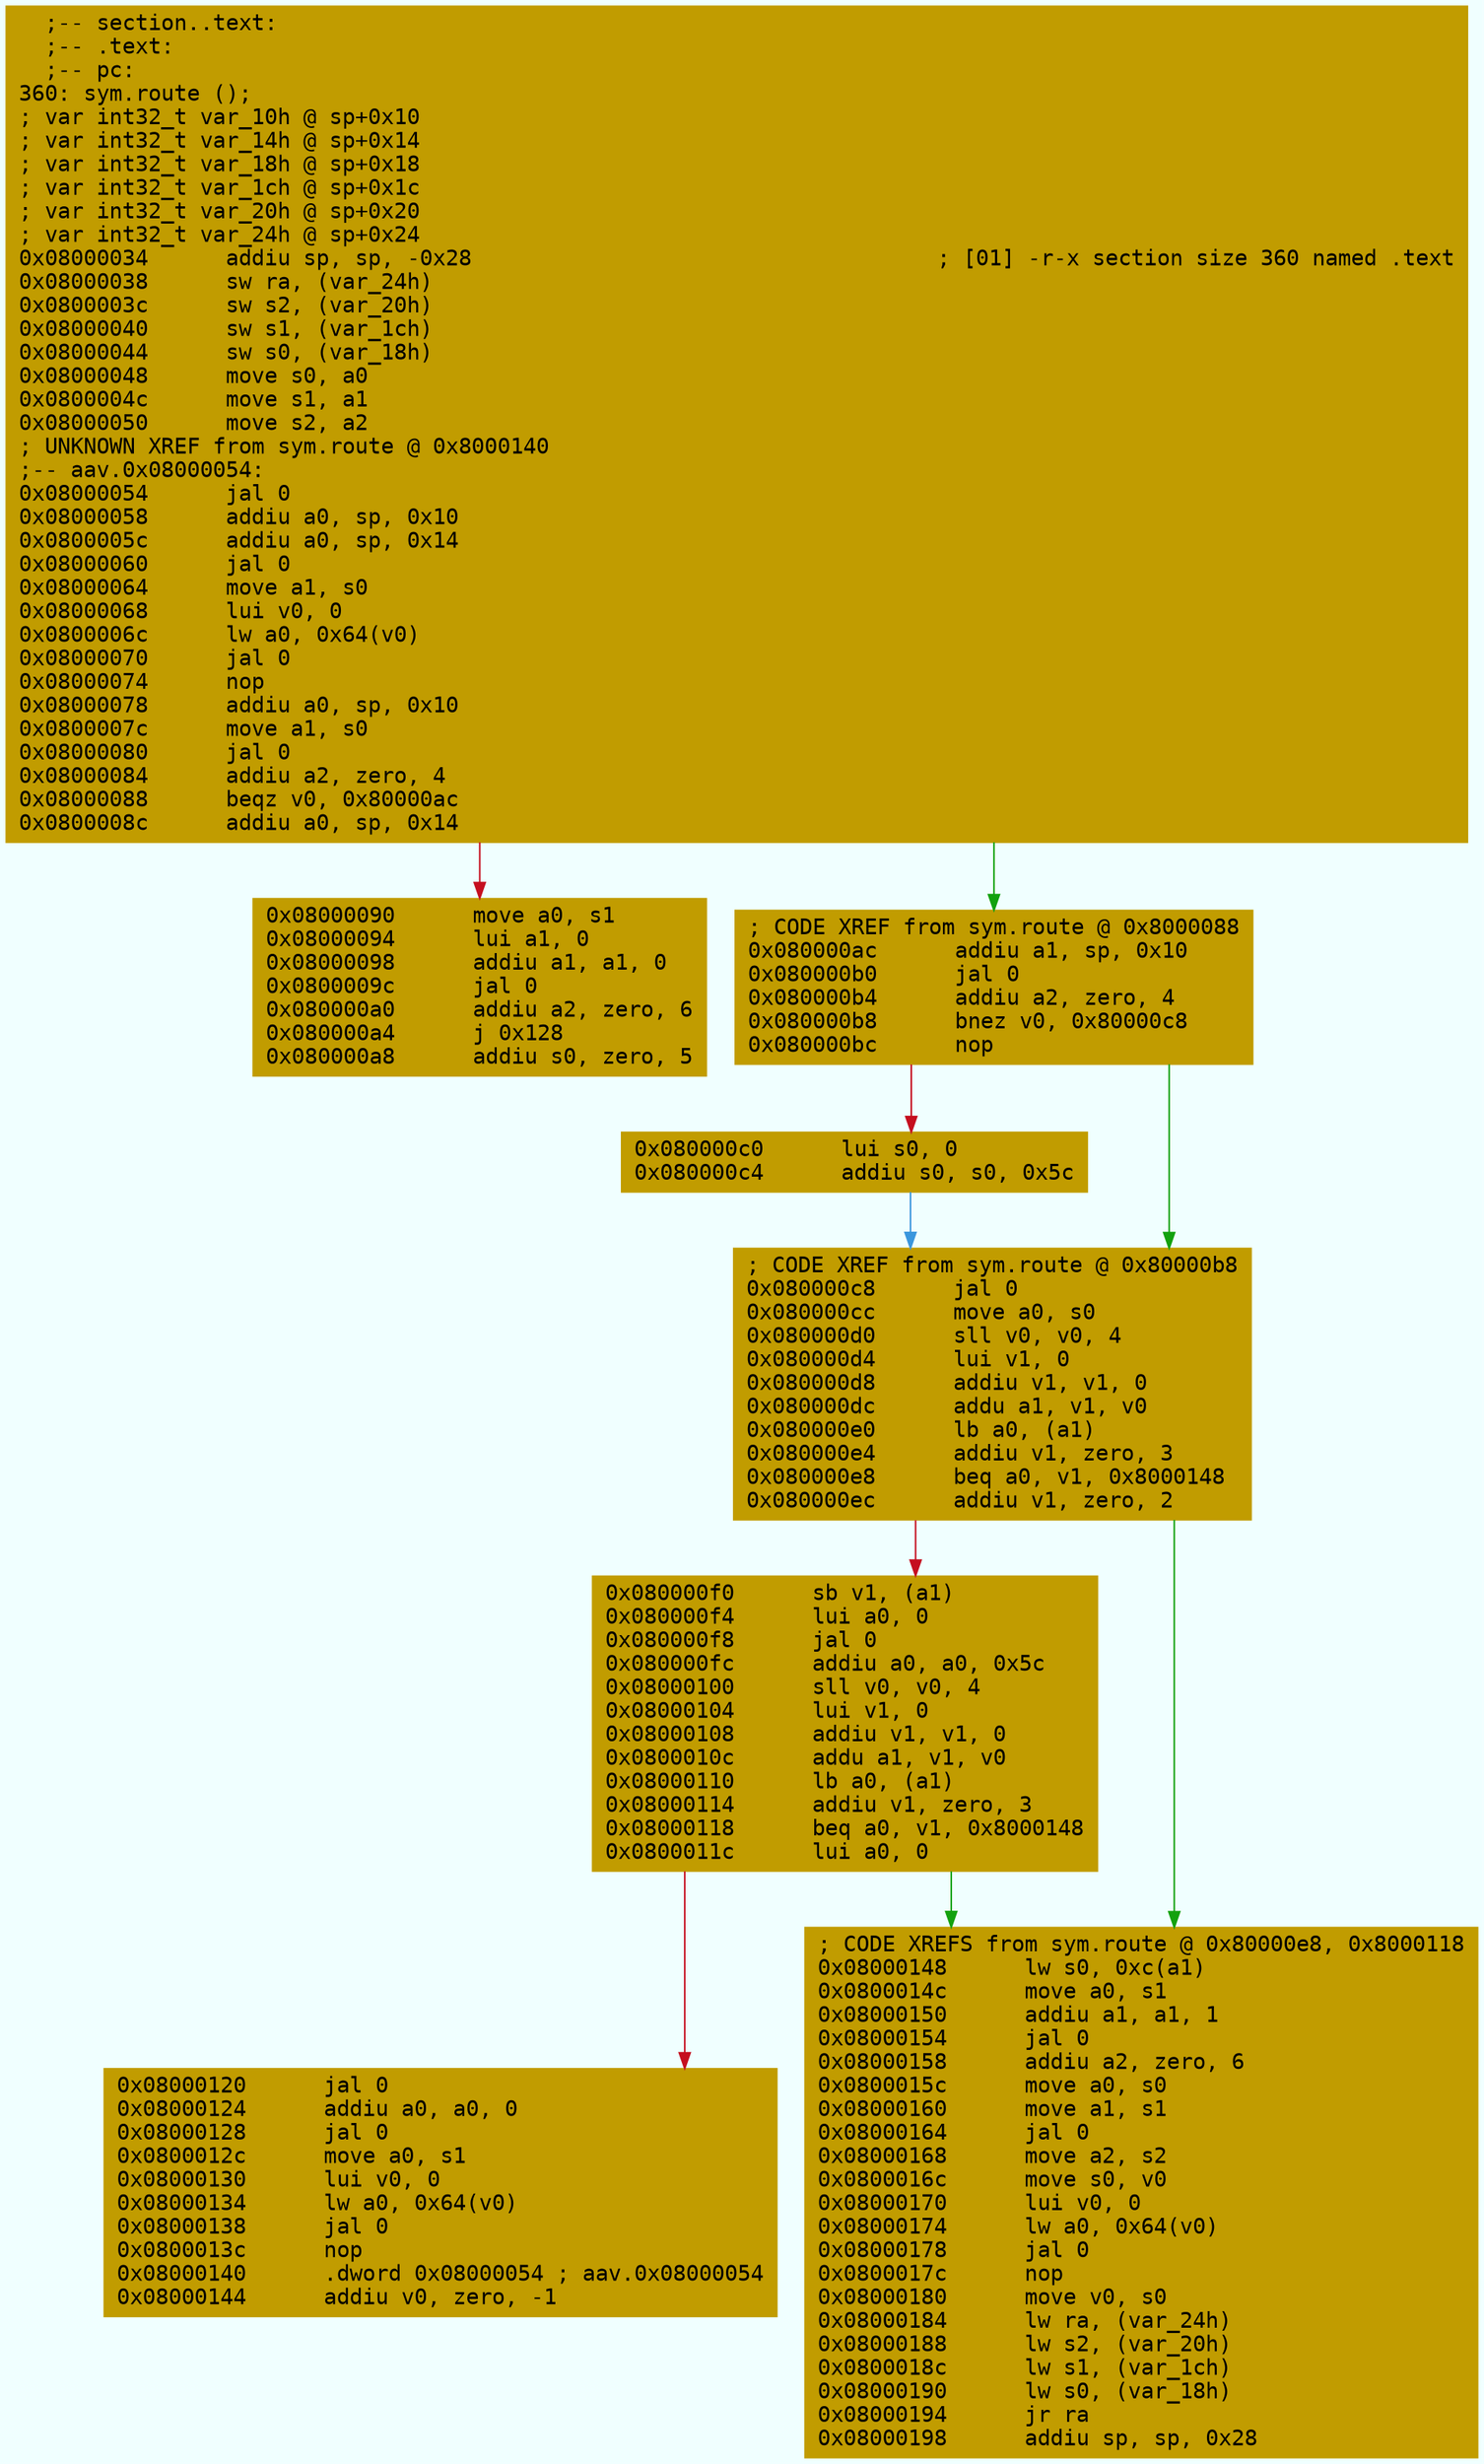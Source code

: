 digraph code {
	graph [bgcolor=azure fontsize=8 fontname="Courier" splines="ortho"];
	node [fillcolor=gray style=filled shape=box];
	edge [arrowhead="normal"];
	"0x08000034" [URL="sym.route/0x08000034", fillcolor="#c19c00",color="#c19c00", fontname="Courier",label="  ;-- section..text:\l  ;-- .text:\l  ;-- pc:\l360: sym.route ();\l; var int32_t var_10h @ sp+0x10\l; var int32_t var_14h @ sp+0x14\l; var int32_t var_18h @ sp+0x18\l; var int32_t var_1ch @ sp+0x1c\l; var int32_t var_20h @ sp+0x20\l; var int32_t var_24h @ sp+0x24\l0x08000034      addiu sp, sp, -0x28                                    ; [01] -r-x section size 360 named .text\l0x08000038      sw ra, (var_24h)\l0x0800003c      sw s2, (var_20h)\l0x08000040      sw s1, (var_1ch)\l0x08000044      sw s0, (var_18h)\l0x08000048      move s0, a0\l0x0800004c      move s1, a1\l0x08000050      move s2, a2\l; UNKNOWN XREF from sym.route @ 0x8000140\l;-- aav.0x08000054:\l0x08000054      jal 0\l0x08000058      addiu a0, sp, 0x10\l0x0800005c      addiu a0, sp, 0x14\l0x08000060      jal 0\l0x08000064      move a1, s0\l0x08000068      lui v0, 0\l0x0800006c      lw a0, 0x64(v0)\l0x08000070      jal 0\l0x08000074      nop\l0x08000078      addiu a0, sp, 0x10\l0x0800007c      move a1, s0\l0x08000080      jal 0\l0x08000084      addiu a2, zero, 4\l0x08000088      beqz v0, 0x80000ac\l0x0800008c      addiu a0, sp, 0x14\l"]
	"0x08000090" [URL="sym.route/0x08000090", fillcolor="#c19c00",color="#c19c00", fontname="Courier",label="0x08000090      move a0, s1\l0x08000094      lui a1, 0\l0x08000098      addiu a1, a1, 0\l0x0800009c      jal 0\l0x080000a0      addiu a2, zero, 6\l0x080000a4      j 0x128\l0x080000a8      addiu s0, zero, 5\l"]
	"0x080000ac" [URL="sym.route/0x080000ac", fillcolor="#c19c00",color="#c19c00", fontname="Courier",label="; CODE XREF from sym.route @ 0x8000088\l0x080000ac      addiu a1, sp, 0x10\l0x080000b0      jal 0\l0x080000b4      addiu a2, zero, 4\l0x080000b8      bnez v0, 0x80000c8\l0x080000bc      nop\l"]
	"0x080000c0" [URL="sym.route/0x080000c0", fillcolor="#c19c00",color="#c19c00", fontname="Courier",label="0x080000c0      lui s0, 0\l0x080000c4      addiu s0, s0, 0x5c\l"]
	"0x080000c8" [URL="sym.route/0x080000c8", fillcolor="#c19c00",color="#c19c00", fontname="Courier",label="; CODE XREF from sym.route @ 0x80000b8\l0x080000c8      jal 0\l0x080000cc      move a0, s0\l0x080000d0      sll v0, v0, 4\l0x080000d4      lui v1, 0\l0x080000d8      addiu v1, v1, 0\l0x080000dc      addu a1, v1, v0\l0x080000e0      lb a0, (a1)\l0x080000e4      addiu v1, zero, 3\l0x080000e8      beq a0, v1, 0x8000148\l0x080000ec      addiu v1, zero, 2\l"]
	"0x080000f0" [URL="sym.route/0x080000f0", fillcolor="#c19c00",color="#c19c00", fontname="Courier",label="0x080000f0      sb v1, (a1)\l0x080000f4      lui a0, 0\l0x080000f8      jal 0\l0x080000fc      addiu a0, a0, 0x5c\l0x08000100      sll v0, v0, 4\l0x08000104      lui v1, 0\l0x08000108      addiu v1, v1, 0\l0x0800010c      addu a1, v1, v0\l0x08000110      lb a0, (a1)\l0x08000114      addiu v1, zero, 3\l0x08000118      beq a0, v1, 0x8000148\l0x0800011c      lui a0, 0\l"]
	"0x08000120" [URL="sym.route/0x08000120", fillcolor="#c19c00",color="#c19c00", fontname="Courier",label="0x08000120      jal 0\l0x08000124      addiu a0, a0, 0\l0x08000128      jal 0\l0x0800012c      move a0, s1\l0x08000130      lui v0, 0\l0x08000134      lw a0, 0x64(v0)\l0x08000138      jal 0\l0x0800013c      nop\l0x08000140      .dword 0x08000054 ; aav.0x08000054\l0x08000144      addiu v0, zero, -1\l"]
	"0x08000148" [URL="sym.route/0x08000148", fillcolor="#c19c00",color="#c19c00", fontname="Courier",label="; CODE XREFS from sym.route @ 0x80000e8, 0x8000118\l0x08000148      lw s0, 0xc(a1)\l0x0800014c      move a0, s1\l0x08000150      addiu a1, a1, 1\l0x08000154      jal 0\l0x08000158      addiu a2, zero, 6\l0x0800015c      move a0, s0\l0x08000160      move a1, s1\l0x08000164      jal 0\l0x08000168      move a2, s2\l0x0800016c      move s0, v0\l0x08000170      lui v0, 0\l0x08000174      lw a0, 0x64(v0)\l0x08000178      jal 0\l0x0800017c      nop\l0x08000180      move v0, s0\l0x08000184      lw ra, (var_24h)\l0x08000188      lw s2, (var_20h)\l0x0800018c      lw s1, (var_1ch)\l0x08000190      lw s0, (var_18h)\l0x08000194      jr ra\l0x08000198      addiu sp, sp, 0x28\l"]
        "0x08000034" -> "0x080000ac" [color="#13a10e"];
        "0x08000034" -> "0x08000090" [color="#c50f1f"];
        "0x080000ac" -> "0x080000c8" [color="#13a10e"];
        "0x080000ac" -> "0x080000c0" [color="#c50f1f"];
        "0x080000c0" -> "0x080000c8" [color="#3a96dd"];
        "0x080000c8" -> "0x08000148" [color="#13a10e"];
        "0x080000c8" -> "0x080000f0" [color="#c50f1f"];
        "0x080000f0" -> "0x08000148" [color="#13a10e"];
        "0x080000f0" -> "0x08000120" [color="#c50f1f"];
}
